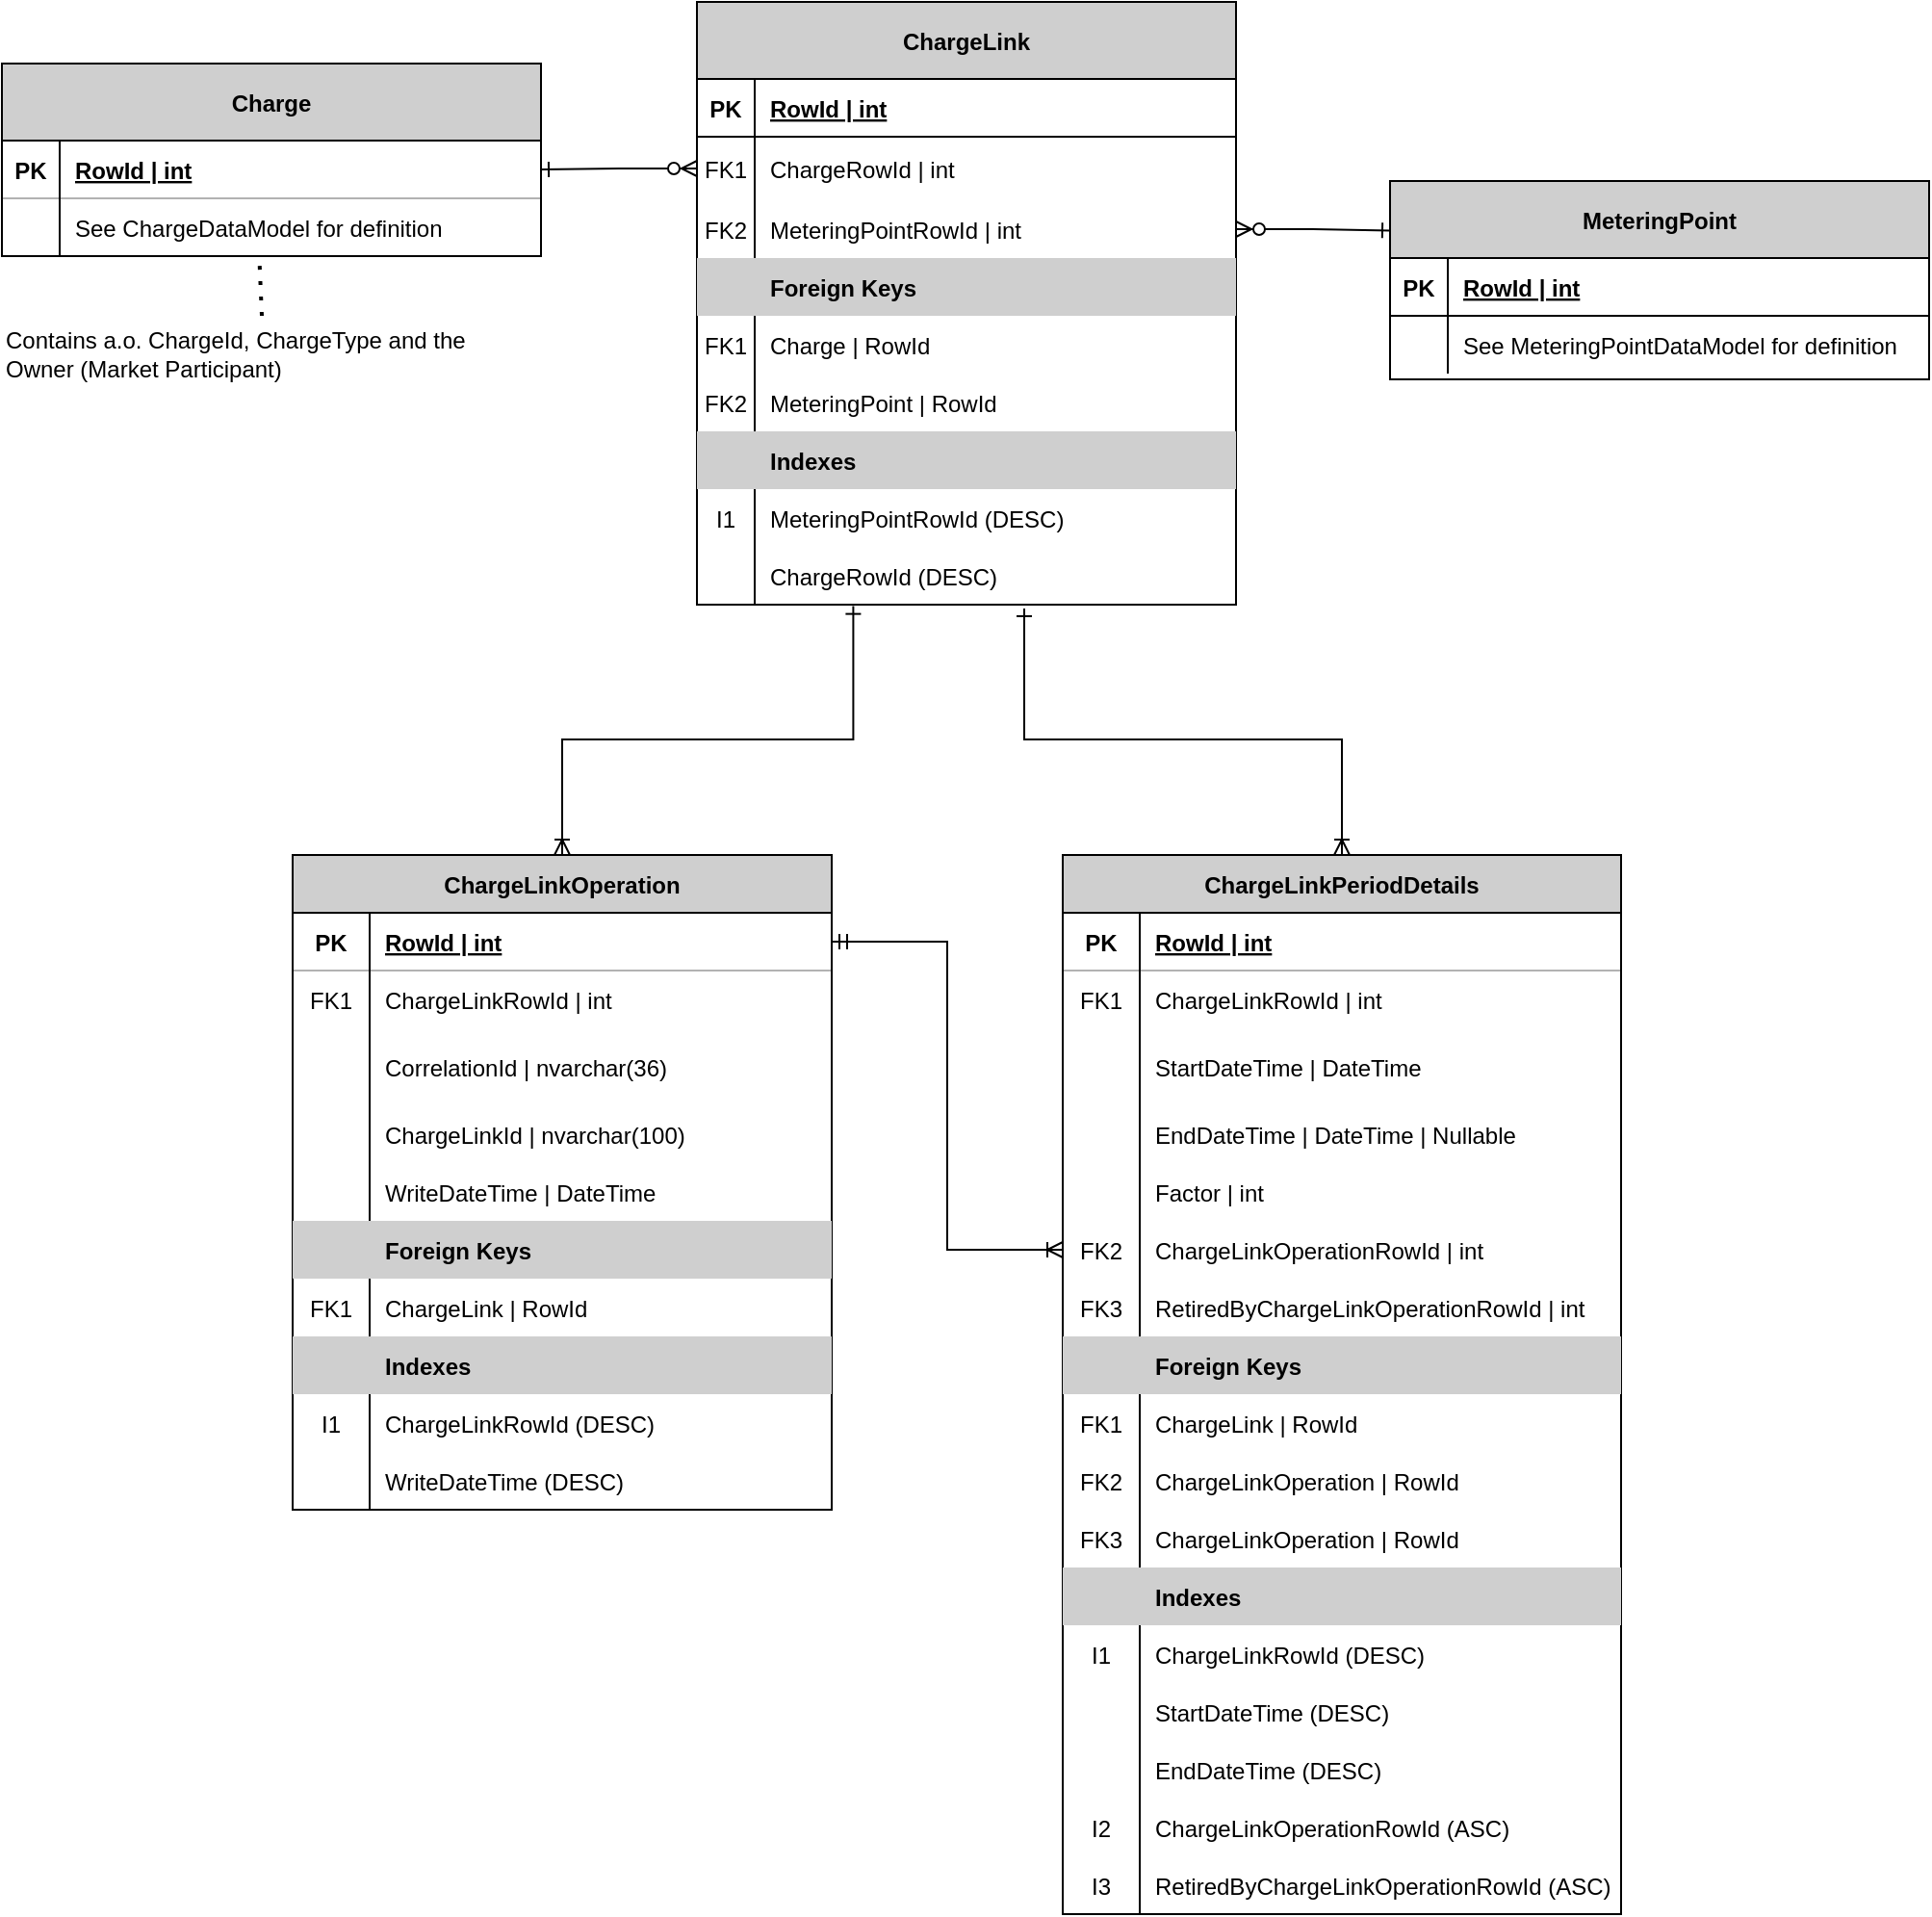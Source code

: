 <mxfile version="14.9.6" type="device"><diagram name="ChargeLink" id="xlzGnx2DEtBZhNfjcX4w"><mxGraphModel dx="1550" dy="895" grid="1" gridSize="10" guides="1" tooltips="1" connect="1" arrows="1" fold="1" page="1" pageScale="1" pageWidth="827" pageHeight="1169" math="0" shadow="0"><root><mxCell id="HBYz7BTnAA2eL4CYqGgN-0"/><mxCell id="HBYz7BTnAA2eL4CYqGgN-1" parent="HBYz7BTnAA2eL4CYqGgN-0"/><mxCell id="HBYz7BTnAA2eL4CYqGgN-2" style="edgeStyle=orthogonalEdgeStyle;rounded=0;orthogonalLoop=1;jettySize=auto;html=1;entryX=0;entryY=0.25;entryDx=0;entryDy=0;fontColor=#000000;startArrow=ERzeroToMany;startFill=1;endArrow=ERone;endFill=0;exitX=1;exitY=0.5;exitDx=0;exitDy=0;" parent="HBYz7BTnAA2eL4CYqGgN-1" source="HBYz7BTnAA2eL4CYqGgN-11" target="HBYz7BTnAA2eL4CYqGgN-73" edge="1"><mxGeometry relative="1" as="geometry"/></mxCell><mxCell id="HBYz7BTnAA2eL4CYqGgN-3" style="edgeStyle=orthogonalEdgeStyle;rounded=0;orthogonalLoop=1;jettySize=auto;html=1;entryX=0.5;entryY=0;entryDx=0;entryDy=0;endArrow=ERoneToMany;endFill=0;startArrow=ERone;startFill=0;exitX=0.29;exitY=1.027;exitDx=0;exitDy=0;exitPerimeter=0;" parent="HBYz7BTnAA2eL4CYqGgN-1" source="PtCFqeKQ3qoCWzpFol2i-0" target="HBYz7BTnAA2eL4CYqGgN-38" edge="1"><mxGeometry relative="1" as="geometry"><Array as="points"><mxPoint x="481" y="480"/><mxPoint x="330" y="480"/></Array></mxGeometry></mxCell><mxCell id="HBYz7BTnAA2eL4CYqGgN-4" value="ChargeLink" style="shape=table;startSize=40;container=1;collapsible=1;childLayout=tableLayout;fixedRows=1;rowLines=0;fontStyle=1;align=center;resizeLast=1;fillColor=#CFCFCF;" parent="HBYz7BTnAA2eL4CYqGgN-1" vertex="1"><mxGeometry x="400" y="97" width="280" height="313" as="geometry"/></mxCell><mxCell id="HBYz7BTnAA2eL4CYqGgN-5" value="" style="shape=partialRectangle;collapsible=0;dropTarget=0;pointerEvents=0;fillColor=none;top=0;left=0;bottom=1;right=0;points=[[0,0.5],[1,0.5]];portConstraint=eastwest;textOpacity=30;" parent="HBYz7BTnAA2eL4CYqGgN-4" vertex="1"><mxGeometry y="40" width="280" height="30" as="geometry"/></mxCell><mxCell id="HBYz7BTnAA2eL4CYqGgN-6" value="PK" style="shape=partialRectangle;connectable=0;fillColor=none;top=0;left=0;bottom=0;right=0;fontStyle=1;overflow=hidden;" parent="HBYz7BTnAA2eL4CYqGgN-5" vertex="1"><mxGeometry width="30" height="30" as="geometry"/></mxCell><mxCell id="HBYz7BTnAA2eL4CYqGgN-7" value="RowId | int" style="shape=partialRectangle;connectable=0;fillColor=none;top=0;left=0;bottom=0;right=0;align=left;spacingLeft=6;fontStyle=5;overflow=hidden;" parent="HBYz7BTnAA2eL4CYqGgN-5" vertex="1"><mxGeometry x="30" width="250" height="30" as="geometry"/></mxCell><mxCell id="HBYz7BTnAA2eL4CYqGgN-8" value="" style="shape=partialRectangle;collapsible=0;dropTarget=0;pointerEvents=0;fillColor=none;top=0;left=0;bottom=0;right=0;points=[[0,0.5],[1,0.5]];portConstraint=eastwest;textOpacity=30;" parent="HBYz7BTnAA2eL4CYqGgN-4" vertex="1"><mxGeometry y="70" width="280" height="33" as="geometry"/></mxCell><mxCell id="HBYz7BTnAA2eL4CYqGgN-9" value="FK1" style="shape=partialRectangle;connectable=0;fillColor=none;top=0;left=0;bottom=0;right=0;editable=1;overflow=hidden;" parent="HBYz7BTnAA2eL4CYqGgN-8" vertex="1"><mxGeometry width="30" height="33" as="geometry"/></mxCell><mxCell id="HBYz7BTnAA2eL4CYqGgN-10" value="ChargeRowId | int" style="shape=partialRectangle;connectable=0;fillColor=none;top=0;left=0;bottom=0;right=0;align=left;spacingLeft=6;overflow=hidden;" parent="HBYz7BTnAA2eL4CYqGgN-8" vertex="1"><mxGeometry x="30" width="250" height="33" as="geometry"/></mxCell><mxCell id="HBYz7BTnAA2eL4CYqGgN-11" value="" style="shape=partialRectangle;collapsible=0;dropTarget=0;pointerEvents=0;fillColor=none;top=0;left=0;bottom=0;right=0;points=[[0,0.5],[1,0.5]];portConstraint=eastwest;textOpacity=30;" parent="HBYz7BTnAA2eL4CYqGgN-4" vertex="1"><mxGeometry y="103" width="280" height="30" as="geometry"/></mxCell><mxCell id="HBYz7BTnAA2eL4CYqGgN-12" value="FK2" style="shape=partialRectangle;connectable=0;fillColor=none;top=0;left=0;bottom=0;right=0;editable=1;overflow=hidden;" parent="HBYz7BTnAA2eL4CYqGgN-11" vertex="1"><mxGeometry width="30" height="30" as="geometry"/></mxCell><mxCell id="HBYz7BTnAA2eL4CYqGgN-13" value="MeteringPointRowId | int" style="shape=partialRectangle;connectable=0;top=0;left=0;bottom=0;right=0;align=left;spacingLeft=6;overflow=hidden;strokeColor=#b85450;fillColor=none;" parent="HBYz7BTnAA2eL4CYqGgN-11" vertex="1"><mxGeometry x="30" width="250" height="30" as="geometry"/></mxCell><mxCell id="HBYz7BTnAA2eL4CYqGgN-23" style="shape=partialRectangle;collapsible=0;dropTarget=0;pointerEvents=0;fillColor=none;top=0;left=0;bottom=0;right=0;points=[[0,0.5],[1,0.5]];portConstraint=eastwest;textOpacity=30;" parent="HBYz7BTnAA2eL4CYqGgN-4" vertex="1"><mxGeometry y="133" width="280" height="30" as="geometry"/></mxCell><mxCell id="HBYz7BTnAA2eL4CYqGgN-24" style="shape=partialRectangle;connectable=0;top=0;left=0;bottom=0;right=0;editable=1;overflow=hidden;fillColor=#CFCFCF;" parent="HBYz7BTnAA2eL4CYqGgN-23" vertex="1"><mxGeometry width="30" height="30" as="geometry"/></mxCell><mxCell id="HBYz7BTnAA2eL4CYqGgN-25" value="Foreign Keys" style="shape=partialRectangle;connectable=0;top=0;left=0;bottom=0;right=0;align=left;spacingLeft=6;overflow=hidden;fillColor=#CFCFCF;fontStyle=1;" parent="HBYz7BTnAA2eL4CYqGgN-23" vertex="1"><mxGeometry x="30" width="250" height="30" as="geometry"/></mxCell><mxCell id="HBYz7BTnAA2eL4CYqGgN-26" style="shape=partialRectangle;collapsible=0;dropTarget=0;pointerEvents=0;fillColor=none;top=0;left=0;bottom=0;right=0;points=[[0,0.5],[1,0.5]];portConstraint=eastwest;textOpacity=30;" parent="HBYz7BTnAA2eL4CYqGgN-4" vertex="1"><mxGeometry y="163" width="280" height="30" as="geometry"/></mxCell><mxCell id="HBYz7BTnAA2eL4CYqGgN-27" value="FK1" style="shape=partialRectangle;connectable=0;fillColor=none;top=0;left=0;bottom=0;right=0;editable=1;overflow=hidden;" parent="HBYz7BTnAA2eL4CYqGgN-26" vertex="1"><mxGeometry width="30" height="30" as="geometry"/></mxCell><mxCell id="HBYz7BTnAA2eL4CYqGgN-28" value="Charge | RowId" style="shape=partialRectangle;connectable=0;fillColor=none;top=0;left=0;bottom=0;right=0;align=left;spacingLeft=6;overflow=hidden;" parent="HBYz7BTnAA2eL4CYqGgN-26" vertex="1"><mxGeometry x="30" width="250" height="30" as="geometry"/></mxCell><mxCell id="HBYz7BTnAA2eL4CYqGgN-29" style="shape=partialRectangle;collapsible=0;dropTarget=0;pointerEvents=0;fillColor=none;top=0;left=0;bottom=0;right=0;points=[[0,0.5],[1,0.5]];portConstraint=eastwest;textOpacity=30;" parent="HBYz7BTnAA2eL4CYqGgN-4" vertex="1"><mxGeometry y="193" width="280" height="30" as="geometry"/></mxCell><mxCell id="HBYz7BTnAA2eL4CYqGgN-30" value="FK2" style="shape=partialRectangle;connectable=0;fillColor=none;top=0;left=0;bottom=0;right=0;editable=1;overflow=hidden;" parent="HBYz7BTnAA2eL4CYqGgN-29" vertex="1"><mxGeometry width="30" height="30" as="geometry"/></mxCell><mxCell id="HBYz7BTnAA2eL4CYqGgN-31" value="MeteringPoint | RowId" style="shape=partialRectangle;connectable=0;fillColor=none;top=0;left=0;bottom=0;right=0;align=left;spacingLeft=6;overflow=hidden;" parent="HBYz7BTnAA2eL4CYqGgN-29" vertex="1"><mxGeometry x="30" width="250" height="30" as="geometry"/></mxCell><mxCell id="HBYz7BTnAA2eL4CYqGgN-32" style="shape=partialRectangle;collapsible=0;dropTarget=0;pointerEvents=0;fillColor=none;top=0;left=0;bottom=0;right=0;points=[[0,0.5],[1,0.5]];portConstraint=eastwest;textOpacity=30;" parent="HBYz7BTnAA2eL4CYqGgN-4" vertex="1"><mxGeometry y="223" width="280" height="30" as="geometry"/></mxCell><mxCell id="HBYz7BTnAA2eL4CYqGgN-33" style="shape=partialRectangle;connectable=0;top=0;left=0;bottom=0;right=0;editable=1;overflow=hidden;fillColor=#CFCFCF;fontStyle=1" parent="HBYz7BTnAA2eL4CYqGgN-32" vertex="1"><mxGeometry width="30" height="30" as="geometry"/></mxCell><mxCell id="HBYz7BTnAA2eL4CYqGgN-34" value="Indexes" style="shape=partialRectangle;connectable=0;top=0;left=0;bottom=0;right=0;align=left;spacingLeft=6;overflow=hidden;fillColor=#CFCFCF;fontStyle=1" parent="HBYz7BTnAA2eL4CYqGgN-32" vertex="1"><mxGeometry x="30" width="250" height="30" as="geometry"/></mxCell><mxCell id="HBYz7BTnAA2eL4CYqGgN-35" style="shape=partialRectangle;collapsible=0;dropTarget=0;pointerEvents=0;fillColor=none;top=0;left=0;bottom=0;right=0;points=[[0,0.5],[1,0.5]];portConstraint=eastwest;textOpacity=30;" parent="HBYz7BTnAA2eL4CYqGgN-4" vertex="1"><mxGeometry y="253" width="280" height="30" as="geometry"/></mxCell><mxCell id="HBYz7BTnAA2eL4CYqGgN-36" value="I1" style="shape=partialRectangle;connectable=0;fillColor=none;top=0;left=0;bottom=0;right=0;editable=1;overflow=hidden;" parent="HBYz7BTnAA2eL4CYqGgN-35" vertex="1"><mxGeometry width="30" height="30" as="geometry"/></mxCell><mxCell id="HBYz7BTnAA2eL4CYqGgN-37" value="MeteringPointRowId (DESC)" style="shape=partialRectangle;connectable=0;fillColor=none;top=0;left=0;bottom=0;right=0;align=left;spacingLeft=6;overflow=hidden;" parent="HBYz7BTnAA2eL4CYqGgN-35" vertex="1"><mxGeometry x="30" width="250" height="30" as="geometry"/></mxCell><mxCell id="PtCFqeKQ3qoCWzpFol2i-0" style="shape=partialRectangle;collapsible=0;dropTarget=0;pointerEvents=0;fillColor=none;top=0;left=0;bottom=0;right=0;points=[[0,0.5],[1,0.5]];portConstraint=eastwest;textOpacity=30;" parent="HBYz7BTnAA2eL4CYqGgN-4" vertex="1"><mxGeometry y="283" width="280" height="30" as="geometry"/></mxCell><mxCell id="PtCFqeKQ3qoCWzpFol2i-1" value="" style="shape=partialRectangle;connectable=0;fillColor=none;top=0;left=0;bottom=0;right=0;editable=1;overflow=hidden;" parent="PtCFqeKQ3qoCWzpFol2i-0" vertex="1"><mxGeometry width="30" height="30" as="geometry"/></mxCell><mxCell id="PtCFqeKQ3qoCWzpFol2i-2" value="ChargeRowId (DESC)" style="shape=partialRectangle;connectable=0;fillColor=none;top=0;left=0;bottom=0;right=0;align=left;spacingLeft=6;overflow=hidden;" parent="PtCFqeKQ3qoCWzpFol2i-0" vertex="1"><mxGeometry x="30" width="250" height="30" as="geometry"/></mxCell><mxCell id="HBYz7BTnAA2eL4CYqGgN-38" value="ChargeLinkOperation" style="shape=table;startSize=30;container=1;collapsible=1;childLayout=tableLayout;fixedRows=1;rowLines=0;fontStyle=1;align=center;resizeLast=1;fillColor=#CFCFCF;" parent="HBYz7BTnAA2eL4CYqGgN-1" vertex="1"><mxGeometry x="190" y="540" width="280" height="340" as="geometry"/></mxCell><mxCell id="HBYz7BTnAA2eL4CYqGgN-39" value="" style="shape=partialRectangle;collapsible=0;dropTarget=0;pointerEvents=0;fillColor=none;top=0;left=0;bottom=1;right=0;points=[[0,0.5],[1,0.5]];portConstraint=eastwest;textOpacity=30;opacity=30;" parent="HBYz7BTnAA2eL4CYqGgN-38" vertex="1"><mxGeometry y="30" width="280" height="30" as="geometry"/></mxCell><mxCell id="HBYz7BTnAA2eL4CYqGgN-40" value="PK" style="shape=partialRectangle;connectable=0;fillColor=none;top=0;left=0;bottom=0;right=0;fontStyle=1;overflow=hidden;opacity=30;" parent="HBYz7BTnAA2eL4CYqGgN-39" vertex="1"><mxGeometry width="40" height="30" as="geometry"/></mxCell><mxCell id="HBYz7BTnAA2eL4CYqGgN-41" value="RowId | int" style="shape=partialRectangle;connectable=0;fillColor=none;top=0;left=0;bottom=0;right=0;align=left;spacingLeft=6;fontStyle=5;overflow=hidden;opacity=30;" parent="HBYz7BTnAA2eL4CYqGgN-39" vertex="1"><mxGeometry x="40" width="240" height="30" as="geometry"/></mxCell><mxCell id="HBYz7BTnAA2eL4CYqGgN-42" value="" style="shape=partialRectangle;collapsible=0;dropTarget=0;pointerEvents=0;fillColor=none;top=0;left=0;bottom=0;right=0;points=[[0,0.5],[1,0.5]];portConstraint=eastwest;textOpacity=30;opacity=30;" parent="HBYz7BTnAA2eL4CYqGgN-38" vertex="1"><mxGeometry y="60" width="280" height="30" as="geometry"/></mxCell><mxCell id="HBYz7BTnAA2eL4CYqGgN-43" value="FK1" style="shape=partialRectangle;connectable=0;fillColor=none;top=0;left=0;bottom=0;right=0;editable=1;overflow=hidden;opacity=30;" parent="HBYz7BTnAA2eL4CYqGgN-42" vertex="1"><mxGeometry width="40" height="30" as="geometry"/></mxCell><mxCell id="HBYz7BTnAA2eL4CYqGgN-44" value="ChargeLinkRowId | int" style="shape=partialRectangle;connectable=0;fillColor=none;top=0;left=0;bottom=0;right=0;align=left;spacingLeft=6;overflow=hidden;opacity=30;" parent="HBYz7BTnAA2eL4CYqGgN-42" vertex="1"><mxGeometry x="40" width="240" height="30" as="geometry"/></mxCell><mxCell id="HBYz7BTnAA2eL4CYqGgN-45" value="" style="shape=partialRectangle;collapsible=0;dropTarget=0;pointerEvents=0;fillColor=none;top=0;left=0;bottom=0;right=0;points=[[0,0.5],[1,0.5]];portConstraint=eastwest;textOpacity=30;opacity=30;" parent="HBYz7BTnAA2eL4CYqGgN-38" vertex="1"><mxGeometry y="90" width="280" height="40" as="geometry"/></mxCell><mxCell id="HBYz7BTnAA2eL4CYqGgN-46" value="" style="shape=partialRectangle;connectable=0;fillColor=none;top=0;left=0;bottom=0;right=0;editable=1;overflow=hidden;opacity=30;" parent="HBYz7BTnAA2eL4CYqGgN-45" vertex="1"><mxGeometry width="40" height="40" as="geometry"/></mxCell><mxCell id="HBYz7BTnAA2eL4CYqGgN-47" value="CorrelationId | nvarchar(36)" style="shape=partialRectangle;connectable=0;fillColor=none;top=0;left=0;bottom=0;right=0;align=left;spacingLeft=6;overflow=hidden;opacity=30;" parent="HBYz7BTnAA2eL4CYqGgN-45" vertex="1"><mxGeometry x="40" width="240" height="40" as="geometry"/></mxCell><mxCell id="HBYz7BTnAA2eL4CYqGgN-48" value="" style="shape=partialRectangle;collapsible=0;dropTarget=0;pointerEvents=0;fillColor=none;top=0;left=0;bottom=0;right=0;points=[[0,0.5],[1,0.5]];portConstraint=eastwest;textOpacity=30;opacity=30;" parent="HBYz7BTnAA2eL4CYqGgN-38" vertex="1"><mxGeometry y="130" width="280" height="30" as="geometry"/></mxCell><mxCell id="HBYz7BTnAA2eL4CYqGgN-49" value="" style="shape=partialRectangle;connectable=0;fillColor=none;top=0;left=0;bottom=0;right=0;editable=1;overflow=hidden;opacity=30;" parent="HBYz7BTnAA2eL4CYqGgN-48" vertex="1"><mxGeometry width="40" height="30" as="geometry"/></mxCell><mxCell id="HBYz7BTnAA2eL4CYqGgN-50" value="ChargeLinkId | nvarchar(100)" style="shape=partialRectangle;connectable=0;fillColor=none;top=0;left=0;bottom=0;right=0;align=left;spacingLeft=6;overflow=hidden;opacity=30;" parent="HBYz7BTnAA2eL4CYqGgN-48" vertex="1"><mxGeometry x="40" width="240" height="30" as="geometry"/></mxCell><mxCell id="HBYz7BTnAA2eL4CYqGgN-51" style="shape=partialRectangle;collapsible=0;dropTarget=0;pointerEvents=0;fillColor=none;top=0;left=0;bottom=0;right=0;points=[[0,0.5],[1,0.5]];portConstraint=eastwest;fontStyle=1;textOpacity=30;opacity=30;" parent="HBYz7BTnAA2eL4CYqGgN-38" vertex="1"><mxGeometry y="160" width="280" height="30" as="geometry"/></mxCell><mxCell id="HBYz7BTnAA2eL4CYqGgN-52" style="shape=partialRectangle;connectable=0;top=0;left=0;bottom=0;right=0;editable=1;overflow=hidden;opacity=30;fillColor=none;" parent="HBYz7BTnAA2eL4CYqGgN-51" vertex="1"><mxGeometry width="40" height="30" as="geometry"/></mxCell><mxCell id="HBYz7BTnAA2eL4CYqGgN-53" value="WriteDateTime | DateTime" style="shape=partialRectangle;connectable=0;top=0;left=0;bottom=0;right=0;align=left;spacingLeft=6;overflow=hidden;fontStyle=0;opacity=30;fillColor=none;" parent="HBYz7BTnAA2eL4CYqGgN-51" vertex="1"><mxGeometry x="40" width="240" height="30" as="geometry"/></mxCell><mxCell id="HBYz7BTnAA2eL4CYqGgN-54" style="shape=partialRectangle;collapsible=0;dropTarget=0;pointerEvents=0;fillColor=none;top=0;left=0;bottom=0;right=0;points=[[0,0.5],[1,0.5]];portConstraint=eastwest;fontStyle=1;textOpacity=30;opacity=30;" parent="HBYz7BTnAA2eL4CYqGgN-38" vertex="1"><mxGeometry y="190" width="280" height="30" as="geometry"/></mxCell><mxCell id="HBYz7BTnAA2eL4CYqGgN-55" style="shape=partialRectangle;connectable=0;top=0;left=0;bottom=0;right=0;editable=1;overflow=hidden;fillColor=#CFCFCF;" parent="HBYz7BTnAA2eL4CYqGgN-54" vertex="1"><mxGeometry width="40" height="30" as="geometry"/></mxCell><mxCell id="HBYz7BTnAA2eL4CYqGgN-56" value="Foreign Keys" style="shape=partialRectangle;connectable=0;top=0;left=0;bottom=0;right=0;align=left;spacingLeft=6;overflow=hidden;fontStyle=1;fillColor=#CFCFCF;" parent="HBYz7BTnAA2eL4CYqGgN-54" vertex="1"><mxGeometry x="40" width="240" height="30" as="geometry"/></mxCell><mxCell id="HBYz7BTnAA2eL4CYqGgN-57" style="shape=partialRectangle;collapsible=0;dropTarget=0;pointerEvents=0;fillColor=none;top=0;left=0;bottom=0;right=0;points=[[0,0.5],[1,0.5]];portConstraint=eastwest;textOpacity=30;opacity=30;" parent="HBYz7BTnAA2eL4CYqGgN-38" vertex="1"><mxGeometry y="220" width="280" height="30" as="geometry"/></mxCell><mxCell id="HBYz7BTnAA2eL4CYqGgN-58" value="FK1" style="shape=partialRectangle;connectable=0;fillColor=none;top=0;left=0;bottom=0;right=0;editable=1;overflow=hidden;opacity=30;" parent="HBYz7BTnAA2eL4CYqGgN-57" vertex="1"><mxGeometry width="40" height="30" as="geometry"/></mxCell><mxCell id="HBYz7BTnAA2eL4CYqGgN-59" value="ChargeLink | RowId" style="shape=partialRectangle;connectable=0;fillColor=none;top=0;left=0;bottom=0;right=0;align=left;spacingLeft=6;overflow=hidden;opacity=30;" parent="HBYz7BTnAA2eL4CYqGgN-57" vertex="1"><mxGeometry x="40" width="240" height="30" as="geometry"/></mxCell><mxCell id="HBYz7BTnAA2eL4CYqGgN-60" style="shape=partialRectangle;collapsible=0;dropTarget=0;pointerEvents=0;fillColor=none;top=0;left=0;bottom=0;right=0;points=[[0,0.5],[1,0.5]];portConstraint=eastwest;textOpacity=30;opacity=30;" parent="HBYz7BTnAA2eL4CYqGgN-38" vertex="1"><mxGeometry y="250" width="280" height="30" as="geometry"/></mxCell><mxCell id="HBYz7BTnAA2eL4CYqGgN-61" style="shape=partialRectangle;connectable=0;top=0;left=0;bottom=0;right=0;editable=1;overflow=hidden;fillColor=#CFCFCF;" parent="HBYz7BTnAA2eL4CYqGgN-60" vertex="1"><mxGeometry width="40" height="30" as="geometry"/></mxCell><mxCell id="HBYz7BTnAA2eL4CYqGgN-62" value="Indexes" style="shape=partialRectangle;connectable=0;top=0;left=0;bottom=0;right=0;align=left;spacingLeft=6;overflow=hidden;fillColor=#CFCFCF;fontStyle=1;" parent="HBYz7BTnAA2eL4CYqGgN-60" vertex="1"><mxGeometry x="40" width="240" height="30" as="geometry"/></mxCell><mxCell id="HBYz7BTnAA2eL4CYqGgN-63" style="shape=partialRectangle;collapsible=0;dropTarget=0;pointerEvents=0;fillColor=none;top=0;left=0;bottom=0;right=0;points=[[0,0.5],[1,0.5]];portConstraint=eastwest;textOpacity=30;opacity=30;" parent="HBYz7BTnAA2eL4CYqGgN-38" vertex="1"><mxGeometry y="280" width="280" height="30" as="geometry"/></mxCell><mxCell id="HBYz7BTnAA2eL4CYqGgN-64" value="I1" style="shape=partialRectangle;connectable=0;fillColor=none;top=0;left=0;bottom=0;right=0;editable=1;overflow=hidden;opacity=30;" parent="HBYz7BTnAA2eL4CYqGgN-63" vertex="1"><mxGeometry width="40" height="30" as="geometry"/></mxCell><mxCell id="HBYz7BTnAA2eL4CYqGgN-65" value="ChargeLinkRowId (DESC)" style="shape=partialRectangle;connectable=0;fillColor=none;top=0;left=0;bottom=0;right=0;align=left;spacingLeft=6;overflow=hidden;opacity=30;" parent="HBYz7BTnAA2eL4CYqGgN-63" vertex="1"><mxGeometry x="40" width="240" height="30" as="geometry"/></mxCell><mxCell id="PtCFqeKQ3qoCWzpFol2i-6" style="shape=partialRectangle;collapsible=0;dropTarget=0;pointerEvents=0;fillColor=none;top=0;left=0;bottom=0;right=0;points=[[0,0.5],[1,0.5]];portConstraint=eastwest;textOpacity=30;opacity=30;" parent="HBYz7BTnAA2eL4CYqGgN-38" vertex="1"><mxGeometry y="310" width="280" height="30" as="geometry"/></mxCell><mxCell id="PtCFqeKQ3qoCWzpFol2i-7" value="" style="shape=partialRectangle;connectable=0;fillColor=none;top=0;left=0;bottom=0;right=0;editable=1;overflow=hidden;opacity=30;" parent="PtCFqeKQ3qoCWzpFol2i-6" vertex="1"><mxGeometry width="40" height="30" as="geometry"/></mxCell><mxCell id="PtCFqeKQ3qoCWzpFol2i-8" value="WriteDateTime (DESC)" style="shape=partialRectangle;connectable=0;fillColor=none;top=0;left=0;bottom=0;right=0;align=left;spacingLeft=6;overflow=hidden;opacity=30;" parent="PtCFqeKQ3qoCWzpFol2i-6" vertex="1"><mxGeometry x="40" width="240" height="30" as="geometry"/></mxCell><mxCell id="HBYz7BTnAA2eL4CYqGgN-66" value="Charge" style="shape=table;startSize=40;container=1;collapsible=1;childLayout=tableLayout;fixedRows=1;rowLines=0;fontStyle=1;align=center;resizeLast=1;fillColor=#CFCFCF;" parent="HBYz7BTnAA2eL4CYqGgN-1" vertex="1"><mxGeometry x="39" y="129" width="280" height="100" as="geometry"/></mxCell><mxCell id="HBYz7BTnAA2eL4CYqGgN-67" value="" style="shape=partialRectangle;collapsible=0;dropTarget=0;pointerEvents=0;fillColor=none;top=0;left=0;bottom=1;right=0;points=[[0,0.5],[1,0.5]];portConstraint=eastwest;opacity=30;textOpacity=30;" parent="HBYz7BTnAA2eL4CYqGgN-66" vertex="1"><mxGeometry y="40" width="280" height="30" as="geometry"/></mxCell><mxCell id="HBYz7BTnAA2eL4CYqGgN-68" value="PK" style="shape=partialRectangle;connectable=0;fillColor=none;top=0;left=0;bottom=0;right=0;fontStyle=1;overflow=hidden;" parent="HBYz7BTnAA2eL4CYqGgN-67" vertex="1"><mxGeometry width="30" height="30" as="geometry"/></mxCell><mxCell id="HBYz7BTnAA2eL4CYqGgN-69" value="RowId | int" style="shape=partialRectangle;connectable=0;fillColor=none;top=0;left=0;bottom=0;right=0;align=left;spacingLeft=6;fontStyle=5;overflow=hidden;" parent="HBYz7BTnAA2eL4CYqGgN-67" vertex="1"><mxGeometry x="30" width="250" height="30" as="geometry"/></mxCell><mxCell id="HBYz7BTnAA2eL4CYqGgN-70" style="shape=partialRectangle;collapsible=0;dropTarget=0;pointerEvents=0;fillColor=none;top=0;left=0;bottom=0;right=0;points=[[0,0.5],[1,0.5]];portConstraint=eastwest;opacity=30;textOpacity=30;" parent="HBYz7BTnAA2eL4CYqGgN-66" vertex="1"><mxGeometry y="70" width="280" height="30" as="geometry"/></mxCell><mxCell id="HBYz7BTnAA2eL4CYqGgN-71" value="" style="shape=partialRectangle;connectable=0;fillColor=none;top=0;left=0;bottom=0;right=0;editable=1;overflow=hidden;" parent="HBYz7BTnAA2eL4CYqGgN-70" vertex="1"><mxGeometry width="30" height="30" as="geometry"/></mxCell><mxCell id="HBYz7BTnAA2eL4CYqGgN-72" value="See ChargeDataModel for definition" style="shape=partialRectangle;connectable=0;fillColor=none;top=0;left=0;bottom=0;right=0;align=left;spacingLeft=6;overflow=hidden;" parent="HBYz7BTnAA2eL4CYqGgN-70" vertex="1"><mxGeometry x="30" width="250" height="30" as="geometry"/></mxCell><mxCell id="HBYz7BTnAA2eL4CYqGgN-73" value="MeteringPoint" style="shape=table;startSize=40;container=1;collapsible=1;childLayout=tableLayout;fixedRows=1;rowLines=0;fontStyle=1;align=center;resizeLast=1;fillColor=#CFCFCF;" parent="HBYz7BTnAA2eL4CYqGgN-1" vertex="1"><mxGeometry x="760" y="190" width="280" height="103" as="geometry"/></mxCell><mxCell id="HBYz7BTnAA2eL4CYqGgN-74" value="" style="shape=partialRectangle;collapsible=0;dropTarget=0;pointerEvents=0;fillColor=none;top=0;left=0;bottom=1;right=0;points=[[0,0.5],[1,0.5]];portConstraint=eastwest;" parent="HBYz7BTnAA2eL4CYqGgN-73" vertex="1"><mxGeometry y="40" width="280" height="30" as="geometry"/></mxCell><mxCell id="HBYz7BTnAA2eL4CYqGgN-75" value="PK" style="shape=partialRectangle;connectable=0;fillColor=none;top=0;left=0;bottom=0;right=0;fontStyle=1;overflow=hidden;" parent="HBYz7BTnAA2eL4CYqGgN-74" vertex="1"><mxGeometry width="30" height="30" as="geometry"/></mxCell><mxCell id="HBYz7BTnAA2eL4CYqGgN-76" value="RowId | int" style="shape=partialRectangle;connectable=0;fillColor=none;top=0;left=0;bottom=0;right=0;align=left;spacingLeft=6;fontStyle=5;overflow=hidden;" parent="HBYz7BTnAA2eL4CYqGgN-74" vertex="1"><mxGeometry x="30" width="250" height="30" as="geometry"/></mxCell><mxCell id="HBYz7BTnAA2eL4CYqGgN-77" value="" style="shape=partialRectangle;collapsible=0;dropTarget=0;pointerEvents=0;fillColor=none;top=0;left=0;bottom=0;right=0;points=[[0,0.5],[1,0.5]];portConstraint=eastwest;" parent="HBYz7BTnAA2eL4CYqGgN-73" vertex="1"><mxGeometry y="70" width="280" height="30" as="geometry"/></mxCell><mxCell id="HBYz7BTnAA2eL4CYqGgN-78" value="" style="shape=partialRectangle;connectable=0;fillColor=none;top=0;left=0;bottom=0;right=0;editable=1;overflow=hidden;" parent="HBYz7BTnAA2eL4CYqGgN-77" vertex="1"><mxGeometry width="30" height="30" as="geometry"/></mxCell><mxCell id="HBYz7BTnAA2eL4CYqGgN-79" value="See MeteringPointDataModel for definition" style="shape=partialRectangle;connectable=0;fillColor=none;top=0;left=0;bottom=0;right=0;align=left;spacingLeft=6;overflow=hidden;" parent="HBYz7BTnAA2eL4CYqGgN-77" vertex="1"><mxGeometry x="30" width="250" height="30" as="geometry"/></mxCell><mxCell id="HBYz7BTnAA2eL4CYqGgN-101" style="edgeStyle=orthogonalEdgeStyle;rounded=0;orthogonalLoop=1;jettySize=auto;html=1;fontColor=#000000;startArrow=ERzeroToMany;startFill=1;endArrow=ERone;endFill=0;exitX=0;exitY=0.5;exitDx=0;exitDy=0;entryX=1;entryY=0.5;entryDx=0;entryDy=0;" parent="HBYz7BTnAA2eL4CYqGgN-1" source="HBYz7BTnAA2eL4CYqGgN-8" target="HBYz7BTnAA2eL4CYqGgN-67" edge="1"><mxGeometry relative="1" as="geometry"><mxPoint x="192.5" y="202.22" as="sourcePoint"/><mxPoint x="340" y="220" as="targetPoint"/></mxGeometry></mxCell><mxCell id="HBYz7BTnAA2eL4CYqGgN-103" value="ChargeLinkPeriodDetails" style="shape=table;startSize=30;container=1;collapsible=1;childLayout=tableLayout;fixedRows=1;rowLines=0;fontStyle=1;align=center;resizeLast=1;fillColor=#CFCFCF;" parent="HBYz7BTnAA2eL4CYqGgN-1" vertex="1"><mxGeometry x="590" y="540" width="290" height="550" as="geometry"/></mxCell><mxCell id="HBYz7BTnAA2eL4CYqGgN-104" value="" style="shape=partialRectangle;collapsible=0;dropTarget=0;pointerEvents=0;fillColor=none;top=0;left=0;bottom=1;right=0;points=[[0,0.5],[1,0.5]];portConstraint=eastwest;textOpacity=30;opacity=30;" parent="HBYz7BTnAA2eL4CYqGgN-103" vertex="1"><mxGeometry y="30" width="290" height="30" as="geometry"/></mxCell><mxCell id="HBYz7BTnAA2eL4CYqGgN-105" value="PK" style="shape=partialRectangle;connectable=0;fillColor=none;top=0;left=0;bottom=0;right=0;fontStyle=1;overflow=hidden;opacity=30;" parent="HBYz7BTnAA2eL4CYqGgN-104" vertex="1"><mxGeometry width="40" height="30" as="geometry"/></mxCell><mxCell id="HBYz7BTnAA2eL4CYqGgN-106" value="RowId | int" style="shape=partialRectangle;connectable=0;fillColor=none;top=0;left=0;bottom=0;right=0;align=left;spacingLeft=6;fontStyle=5;overflow=hidden;opacity=30;" parent="HBYz7BTnAA2eL4CYqGgN-104" vertex="1"><mxGeometry x="40" width="250" height="30" as="geometry"/></mxCell><mxCell id="HBYz7BTnAA2eL4CYqGgN-107" value="" style="shape=partialRectangle;collapsible=0;dropTarget=0;pointerEvents=0;fillColor=none;top=0;left=0;bottom=0;right=0;points=[[0,0.5],[1,0.5]];portConstraint=eastwest;textOpacity=30;opacity=30;" parent="HBYz7BTnAA2eL4CYqGgN-103" vertex="1"><mxGeometry y="60" width="290" height="30" as="geometry"/></mxCell><mxCell id="HBYz7BTnAA2eL4CYqGgN-108" value="FK1" style="shape=partialRectangle;connectable=0;fillColor=none;top=0;left=0;bottom=0;right=0;editable=1;overflow=hidden;opacity=30;" parent="HBYz7BTnAA2eL4CYqGgN-107" vertex="1"><mxGeometry width="40" height="30" as="geometry"/></mxCell><mxCell id="HBYz7BTnAA2eL4CYqGgN-109" value="ChargeLinkRowId | int" style="shape=partialRectangle;connectable=0;fillColor=none;top=0;left=0;bottom=0;right=0;align=left;spacingLeft=6;overflow=hidden;opacity=30;" parent="HBYz7BTnAA2eL4CYqGgN-107" vertex="1"><mxGeometry x="40" width="250" height="30" as="geometry"/></mxCell><mxCell id="HBYz7BTnAA2eL4CYqGgN-110" value="" style="shape=partialRectangle;collapsible=0;dropTarget=0;pointerEvents=0;fillColor=none;top=0;left=0;bottom=0;right=0;points=[[0,0.5],[1,0.5]];portConstraint=eastwest;textOpacity=30;opacity=30;" parent="HBYz7BTnAA2eL4CYqGgN-103" vertex="1"><mxGeometry y="90" width="290" height="40" as="geometry"/></mxCell><mxCell id="HBYz7BTnAA2eL4CYqGgN-111" value="" style="shape=partialRectangle;connectable=0;fillColor=none;top=0;left=0;bottom=0;right=0;editable=1;overflow=hidden;opacity=30;" parent="HBYz7BTnAA2eL4CYqGgN-110" vertex="1"><mxGeometry width="40" height="40" as="geometry"/></mxCell><mxCell id="HBYz7BTnAA2eL4CYqGgN-112" value="StartDateTime | DateTime" style="shape=partialRectangle;connectable=0;fillColor=none;top=0;left=0;bottom=0;right=0;align=left;spacingLeft=6;overflow=hidden;opacity=30;" parent="HBYz7BTnAA2eL4CYqGgN-110" vertex="1"><mxGeometry x="40" width="250" height="40" as="geometry"/></mxCell><mxCell id="HBYz7BTnAA2eL4CYqGgN-113" value="" style="shape=partialRectangle;collapsible=0;dropTarget=0;pointerEvents=0;fillColor=none;top=0;left=0;bottom=0;right=0;points=[[0,0.5],[1,0.5]];portConstraint=eastwest;textOpacity=30;opacity=30;" parent="HBYz7BTnAA2eL4CYqGgN-103" vertex="1"><mxGeometry y="130" width="290" height="30" as="geometry"/></mxCell><mxCell id="HBYz7BTnAA2eL4CYqGgN-114" value="" style="shape=partialRectangle;connectable=0;fillColor=none;top=0;left=0;bottom=0;right=0;editable=1;overflow=hidden;opacity=30;" parent="HBYz7BTnAA2eL4CYqGgN-113" vertex="1"><mxGeometry width="40" height="30" as="geometry"/></mxCell><mxCell id="HBYz7BTnAA2eL4CYqGgN-115" value="EndDateTime | DateTime | Nullable" style="shape=partialRectangle;connectable=0;fillColor=none;top=0;left=0;bottom=0;right=0;align=left;spacingLeft=6;overflow=hidden;opacity=30;" parent="HBYz7BTnAA2eL4CYqGgN-113" vertex="1"><mxGeometry x="40" width="250" height="30" as="geometry"/></mxCell><mxCell id="HBYz7BTnAA2eL4CYqGgN-134" style="shape=partialRectangle;collapsible=0;dropTarget=0;pointerEvents=0;fillColor=none;top=0;left=0;bottom=0;right=0;points=[[0,0.5],[1,0.5]];portConstraint=eastwest;textOpacity=30;opacity=30;" parent="HBYz7BTnAA2eL4CYqGgN-103" vertex="1"><mxGeometry y="160" width="290" height="30" as="geometry"/></mxCell><mxCell id="HBYz7BTnAA2eL4CYqGgN-135" style="shape=partialRectangle;connectable=0;fillColor=none;top=0;left=0;bottom=0;right=0;editable=1;overflow=hidden;opacity=30;" parent="HBYz7BTnAA2eL4CYqGgN-134" vertex="1"><mxGeometry width="40" height="30" as="geometry"/></mxCell><mxCell id="HBYz7BTnAA2eL4CYqGgN-136" value="Factor | int" style="shape=partialRectangle;connectable=0;fillColor=none;top=0;left=0;bottom=0;right=0;align=left;spacingLeft=6;overflow=hidden;opacity=30;" parent="HBYz7BTnAA2eL4CYqGgN-134" vertex="1"><mxGeometry x="40" width="250" height="30" as="geometry"/></mxCell><mxCell id="HBYz7BTnAA2eL4CYqGgN-116" style="shape=partialRectangle;collapsible=0;dropTarget=0;pointerEvents=0;fillColor=none;top=0;left=0;bottom=0;right=0;points=[[0,0.5],[1,0.5]];portConstraint=eastwest;fontStyle=1;textOpacity=30;opacity=30;" parent="HBYz7BTnAA2eL4CYqGgN-103" vertex="1"><mxGeometry y="190" width="290" height="30" as="geometry"/></mxCell><mxCell id="HBYz7BTnAA2eL4CYqGgN-117" value="FK2" style="shape=partialRectangle;connectable=0;top=0;left=0;bottom=0;right=0;editable=1;overflow=hidden;opacity=30;fillColor=none;" parent="HBYz7BTnAA2eL4CYqGgN-116" vertex="1"><mxGeometry width="40" height="30" as="geometry"/></mxCell><mxCell id="HBYz7BTnAA2eL4CYqGgN-118" value="ChargeLinkOperationRowId | int" style="shape=partialRectangle;connectable=0;top=0;left=0;bottom=0;right=0;align=left;spacingLeft=6;overflow=hidden;fontStyle=0;opacity=30;fillColor=none;" parent="HBYz7BTnAA2eL4CYqGgN-116" vertex="1"><mxGeometry x="40" width="250" height="30" as="geometry"/></mxCell><mxCell id="LE1x7z4Bz4t3wTM62Ain-0" style="shape=partialRectangle;collapsible=0;dropTarget=0;pointerEvents=0;fillColor=none;top=0;left=0;bottom=0;right=0;points=[[0,0.5],[1,0.5]];portConstraint=eastwest;fontStyle=1;textOpacity=30;opacity=30;" parent="HBYz7BTnAA2eL4CYqGgN-103" vertex="1"><mxGeometry y="220" width="290" height="30" as="geometry"/></mxCell><mxCell id="LE1x7z4Bz4t3wTM62Ain-1" value="FK3" style="shape=partialRectangle;connectable=0;top=0;left=0;bottom=0;right=0;editable=1;overflow=hidden;opacity=30;fillColor=none;" parent="LE1x7z4Bz4t3wTM62Ain-0" vertex="1"><mxGeometry width="40" height="30" as="geometry"/></mxCell><mxCell id="LE1x7z4Bz4t3wTM62Ain-2" value="RetiredByChargeLinkOperationRowId | int" style="shape=partialRectangle;connectable=0;top=0;left=0;bottom=0;right=0;align=left;spacingLeft=6;overflow=hidden;fontStyle=0;strokeColor=#d6b656;fillColor=none;" parent="LE1x7z4Bz4t3wTM62Ain-0" vertex="1"><mxGeometry x="40" width="250" height="30" as="geometry"/></mxCell><mxCell id="HBYz7BTnAA2eL4CYqGgN-119" style="shape=partialRectangle;collapsible=0;dropTarget=0;pointerEvents=0;fillColor=none;top=0;left=0;bottom=0;right=0;points=[[0,0.5],[1,0.5]];portConstraint=eastwest;fontStyle=1;textOpacity=30;opacity=30;" parent="HBYz7BTnAA2eL4CYqGgN-103" vertex="1"><mxGeometry y="250" width="290" height="30" as="geometry"/></mxCell><mxCell id="HBYz7BTnAA2eL4CYqGgN-120" style="shape=partialRectangle;connectable=0;top=0;left=0;bottom=0;right=0;editable=1;overflow=hidden;fillColor=#CFCFCF;" parent="HBYz7BTnAA2eL4CYqGgN-119" vertex="1"><mxGeometry width="40" height="30" as="geometry"/></mxCell><mxCell id="HBYz7BTnAA2eL4CYqGgN-121" value="Foreign Keys" style="shape=partialRectangle;connectable=0;top=0;left=0;bottom=0;right=0;align=left;spacingLeft=6;overflow=hidden;fontStyle=1;fillColor=#CFCFCF;" parent="HBYz7BTnAA2eL4CYqGgN-119" vertex="1"><mxGeometry x="40" width="250" height="30" as="geometry"/></mxCell><mxCell id="HBYz7BTnAA2eL4CYqGgN-122" style="shape=partialRectangle;collapsible=0;dropTarget=0;pointerEvents=0;fillColor=none;top=0;left=0;bottom=0;right=0;points=[[0,0.5],[1,0.5]];portConstraint=eastwest;textOpacity=30;opacity=30;" parent="HBYz7BTnAA2eL4CYqGgN-103" vertex="1"><mxGeometry y="280" width="290" height="30" as="geometry"/></mxCell><mxCell id="HBYz7BTnAA2eL4CYqGgN-123" value="FK1" style="shape=partialRectangle;connectable=0;fillColor=none;top=0;left=0;bottom=0;right=0;editable=1;overflow=hidden;opacity=30;" parent="HBYz7BTnAA2eL4CYqGgN-122" vertex="1"><mxGeometry width="40" height="30" as="geometry"/></mxCell><mxCell id="HBYz7BTnAA2eL4CYqGgN-124" value="ChargeLink | RowId" style="shape=partialRectangle;connectable=0;fillColor=none;top=0;left=0;bottom=0;right=0;align=left;spacingLeft=6;overflow=hidden;opacity=30;" parent="HBYz7BTnAA2eL4CYqGgN-122" vertex="1"><mxGeometry x="40" width="250" height="30" as="geometry"/></mxCell><mxCell id="HBYz7BTnAA2eL4CYqGgN-131" style="shape=partialRectangle;collapsible=0;dropTarget=0;pointerEvents=0;fillColor=none;top=0;left=0;bottom=0;right=0;points=[[0,0.5],[1,0.5]];portConstraint=eastwest;textOpacity=30;opacity=30;" parent="HBYz7BTnAA2eL4CYqGgN-103" vertex="1"><mxGeometry y="310" width="290" height="30" as="geometry"/></mxCell><mxCell id="HBYz7BTnAA2eL4CYqGgN-132" value="FK2" style="shape=partialRectangle;connectable=0;fillColor=none;top=0;left=0;bottom=0;right=0;editable=1;overflow=hidden;opacity=30;" parent="HBYz7BTnAA2eL4CYqGgN-131" vertex="1"><mxGeometry width="40" height="30" as="geometry"/></mxCell><mxCell id="HBYz7BTnAA2eL4CYqGgN-133" value="ChargeLinkOperation | RowId" style="shape=partialRectangle;connectable=0;fillColor=none;top=0;left=0;bottom=0;right=0;align=left;spacingLeft=6;overflow=hidden;opacity=30;" parent="HBYz7BTnAA2eL4CYqGgN-131" vertex="1"><mxGeometry x="40" width="250" height="30" as="geometry"/></mxCell><mxCell id="lE5MZSUeG8CZD2zRynBx-5" style="shape=partialRectangle;collapsible=0;dropTarget=0;pointerEvents=0;fillColor=none;top=0;left=0;bottom=0;right=0;points=[[0,0.5],[1,0.5]];portConstraint=eastwest;textOpacity=30;opacity=30;" parent="HBYz7BTnAA2eL4CYqGgN-103" vertex="1"><mxGeometry y="340" width="290" height="30" as="geometry"/></mxCell><mxCell id="lE5MZSUeG8CZD2zRynBx-6" value="FK3" style="shape=partialRectangle;connectable=0;fillColor=none;top=0;left=0;bottom=0;right=0;editable=1;overflow=hidden;opacity=30;" parent="lE5MZSUeG8CZD2zRynBx-5" vertex="1"><mxGeometry width="40" height="30" as="geometry"/></mxCell><mxCell id="lE5MZSUeG8CZD2zRynBx-7" value="ChargeLinkOperation | RowId" style="shape=partialRectangle;connectable=0;fillColor=none;top=0;left=0;bottom=0;right=0;align=left;spacingLeft=6;overflow=hidden;opacity=30;" parent="lE5MZSUeG8CZD2zRynBx-5" vertex="1"><mxGeometry x="40" width="250" height="30" as="geometry"/></mxCell><mxCell id="HBYz7BTnAA2eL4CYqGgN-125" style="shape=partialRectangle;collapsible=0;dropTarget=0;pointerEvents=0;fillColor=none;top=0;left=0;bottom=0;right=0;points=[[0,0.5],[1,0.5]];portConstraint=eastwest;textOpacity=30;opacity=30;" parent="HBYz7BTnAA2eL4CYqGgN-103" vertex="1"><mxGeometry y="370" width="290" height="30" as="geometry"/></mxCell><mxCell id="HBYz7BTnAA2eL4CYqGgN-126" style="shape=partialRectangle;connectable=0;top=0;left=0;bottom=0;right=0;editable=1;overflow=hidden;fillColor=#CFCFCF;" parent="HBYz7BTnAA2eL4CYqGgN-125" vertex="1"><mxGeometry width="40" height="30" as="geometry"/></mxCell><mxCell id="HBYz7BTnAA2eL4CYqGgN-127" value="Indexes" style="shape=partialRectangle;connectable=0;top=0;left=0;bottom=0;right=0;align=left;spacingLeft=6;overflow=hidden;fillColor=#CFCFCF;fontStyle=1;" parent="HBYz7BTnAA2eL4CYqGgN-125" vertex="1"><mxGeometry x="40" width="250" height="30" as="geometry"/></mxCell><mxCell id="HBYz7BTnAA2eL4CYqGgN-128" style="shape=partialRectangle;collapsible=0;dropTarget=0;pointerEvents=0;fillColor=none;top=0;left=0;bottom=0;right=0;points=[[0,0.5],[1,0.5]];portConstraint=eastwest;textOpacity=30;opacity=30;" parent="HBYz7BTnAA2eL4CYqGgN-103" vertex="1"><mxGeometry y="400" width="290" height="30" as="geometry"/></mxCell><mxCell id="HBYz7BTnAA2eL4CYqGgN-129" value="I1" style="shape=partialRectangle;connectable=0;fillColor=none;top=0;left=0;bottom=0;right=0;editable=1;overflow=hidden;opacity=30;" parent="HBYz7BTnAA2eL4CYqGgN-128" vertex="1"><mxGeometry width="40" height="30" as="geometry"/></mxCell><mxCell id="HBYz7BTnAA2eL4CYqGgN-130" value="ChargeLinkRowId (DESC)" style="shape=partialRectangle;connectable=0;fillColor=none;top=0;left=0;bottom=0;right=0;align=left;spacingLeft=6;overflow=hidden;opacity=30;" parent="HBYz7BTnAA2eL4CYqGgN-128" vertex="1"><mxGeometry x="40" width="250" height="30" as="geometry"/></mxCell><mxCell id="PtCFqeKQ3qoCWzpFol2i-9" style="shape=partialRectangle;collapsible=0;dropTarget=0;pointerEvents=0;fillColor=none;top=0;left=0;bottom=0;right=0;points=[[0,0.5],[1,0.5]];portConstraint=eastwest;textOpacity=30;opacity=30;" parent="HBYz7BTnAA2eL4CYqGgN-103" vertex="1"><mxGeometry y="430" width="290" height="30" as="geometry"/></mxCell><mxCell id="PtCFqeKQ3qoCWzpFol2i-10" value="" style="shape=partialRectangle;connectable=0;fillColor=none;top=0;left=0;bottom=0;right=0;editable=1;overflow=hidden;opacity=30;" parent="PtCFqeKQ3qoCWzpFol2i-9" vertex="1"><mxGeometry width="40" height="30" as="geometry"/></mxCell><mxCell id="PtCFqeKQ3qoCWzpFol2i-11" value="StartDateTime (DESC)" style="shape=partialRectangle;connectable=0;fillColor=none;top=0;left=0;bottom=0;right=0;align=left;spacingLeft=6;overflow=hidden;opacity=30;" parent="PtCFqeKQ3qoCWzpFol2i-9" vertex="1"><mxGeometry x="40" width="250" height="30" as="geometry"/></mxCell><mxCell id="PtCFqeKQ3qoCWzpFol2i-12" style="shape=partialRectangle;collapsible=0;dropTarget=0;pointerEvents=0;fillColor=none;top=0;left=0;bottom=0;right=0;points=[[0,0.5],[1,0.5]];portConstraint=eastwest;textOpacity=30;opacity=30;" parent="HBYz7BTnAA2eL4CYqGgN-103" vertex="1"><mxGeometry y="460" width="290" height="30" as="geometry"/></mxCell><mxCell id="PtCFqeKQ3qoCWzpFol2i-13" value="" style="shape=partialRectangle;connectable=0;fillColor=none;top=0;left=0;bottom=0;right=0;editable=1;overflow=hidden;opacity=30;" parent="PtCFqeKQ3qoCWzpFol2i-12" vertex="1"><mxGeometry width="40" height="30" as="geometry"/></mxCell><mxCell id="PtCFqeKQ3qoCWzpFol2i-14" value="EndDateTime (DESC)" style="shape=partialRectangle;connectable=0;fillColor=none;top=0;left=0;bottom=0;right=0;align=left;spacingLeft=6;overflow=hidden;opacity=30;" parent="PtCFqeKQ3qoCWzpFol2i-12" vertex="1"><mxGeometry x="40" width="250" height="30" as="geometry"/></mxCell><mxCell id="PtCFqeKQ3qoCWzpFol2i-15" style="shape=partialRectangle;collapsible=0;dropTarget=0;pointerEvents=0;fillColor=none;top=0;left=0;bottom=0;right=0;points=[[0,0.5],[1,0.5]];portConstraint=eastwest;textOpacity=30;opacity=30;" parent="HBYz7BTnAA2eL4CYqGgN-103" vertex="1"><mxGeometry y="490" width="290" height="30" as="geometry"/></mxCell><mxCell id="PtCFqeKQ3qoCWzpFol2i-16" value="I2" style="shape=partialRectangle;connectable=0;fillColor=none;top=0;left=0;bottom=0;right=0;editable=1;overflow=hidden;opacity=30;" parent="PtCFqeKQ3qoCWzpFol2i-15" vertex="1"><mxGeometry width="40" height="30" as="geometry"/></mxCell><mxCell id="PtCFqeKQ3qoCWzpFol2i-17" value="ChargeLinkOperationRowId (ASC)" style="shape=partialRectangle;connectable=0;fillColor=none;top=0;left=0;bottom=0;right=0;align=left;spacingLeft=6;overflow=hidden;opacity=30;" parent="PtCFqeKQ3qoCWzpFol2i-15" vertex="1"><mxGeometry x="40" width="250" height="30" as="geometry"/></mxCell><mxCell id="PtCFqeKQ3qoCWzpFol2i-18" style="shape=partialRectangle;collapsible=0;dropTarget=0;pointerEvents=0;fillColor=none;top=0;left=0;bottom=0;right=0;points=[[0,0.5],[1,0.5]];portConstraint=eastwest;textOpacity=30;opacity=30;" parent="HBYz7BTnAA2eL4CYqGgN-103" vertex="1"><mxGeometry y="520" width="290" height="30" as="geometry"/></mxCell><mxCell id="PtCFqeKQ3qoCWzpFol2i-19" value="I3" style="shape=partialRectangle;connectable=0;fillColor=none;top=0;left=0;bottom=0;right=0;editable=1;overflow=hidden;opacity=30;" parent="PtCFqeKQ3qoCWzpFol2i-18" vertex="1"><mxGeometry width="40" height="30" as="geometry"/></mxCell><mxCell id="PtCFqeKQ3qoCWzpFol2i-20" value="RetiredByChargeLinkOperationRowId (ASC)" style="shape=partialRectangle;connectable=0;fillColor=none;top=0;left=0;bottom=0;right=0;align=left;spacingLeft=6;overflow=hidden;opacity=30;" parent="PtCFqeKQ3qoCWzpFol2i-18" vertex="1"><mxGeometry x="40" width="250" height="30" as="geometry"/></mxCell><mxCell id="HBYz7BTnAA2eL4CYqGgN-138" style="edgeStyle=orthogonalEdgeStyle;rounded=0;orthogonalLoop=1;jettySize=auto;html=1;entryX=0;entryY=0.5;entryDx=0;entryDy=0;fontColor=#000000;startArrow=ERmandOne;startFill=0;endArrow=ERoneToMany;endFill=0;exitX=1;exitY=0.5;exitDx=0;exitDy=0;" parent="HBYz7BTnAA2eL4CYqGgN-1" source="HBYz7BTnAA2eL4CYqGgN-39" target="HBYz7BTnAA2eL4CYqGgN-116" edge="1"><mxGeometry relative="1" as="geometry"><mxPoint x="635.96" y="390.99" as="sourcePoint"/><mxPoint x="910" y="550" as="targetPoint"/></mxGeometry></mxCell><mxCell id="lE5MZSUeG8CZD2zRynBx-0" value="Contains a.o. ChargeId, ChargeType and the Owner (Market Participant)" style="text;html=1;strokeColor=none;fillColor=none;align=left;verticalAlign=middle;whiteSpace=wrap;rounded=0;" parent="HBYz7BTnAA2eL4CYqGgN-1" vertex="1"><mxGeometry x="39" y="260" width="270" height="40" as="geometry"/></mxCell><mxCell id="lE5MZSUeG8CZD2zRynBx-1" value="" style="endArrow=none;dashed=1;html=1;dashPattern=1 3;strokeWidth=2;exitX=0.5;exitY=0;exitDx=0;exitDy=0;entryX=0.478;entryY=1.14;entryDx=0;entryDy=0;entryPerimeter=0;" parent="HBYz7BTnAA2eL4CYqGgN-1" source="lE5MZSUeG8CZD2zRynBx-0" edge="1" target="HBYz7BTnAA2eL4CYqGgN-70"><mxGeometry width="50" height="50" relative="1" as="geometry"><mxPoint x="530" y="500" as="sourcePoint"/><mxPoint x="180" y="300" as="targetPoint"/></mxGeometry></mxCell><mxCell id="PtCFqeKQ3qoCWzpFol2i-21" style="edgeStyle=orthogonalEdgeStyle;rounded=0;orthogonalLoop=1;jettySize=auto;html=1;fontColor=#000000;startArrow=ERoneToMany;startFill=0;endArrow=ERone;endFill=0;exitX=0.5;exitY=0;exitDx=0;exitDy=0;" parent="HBYz7BTnAA2eL4CYqGgN-1" source="HBYz7BTnAA2eL4CYqGgN-103" edge="1"><mxGeometry relative="1" as="geometry"><mxPoint x="1130" y="192" as="sourcePoint"/><mxPoint x="570" y="412" as="targetPoint"/><Array as="points"><mxPoint x="735" y="480"/><mxPoint x="570" y="480"/></Array></mxGeometry></mxCell></root></mxGraphModel></diagram></mxfile>